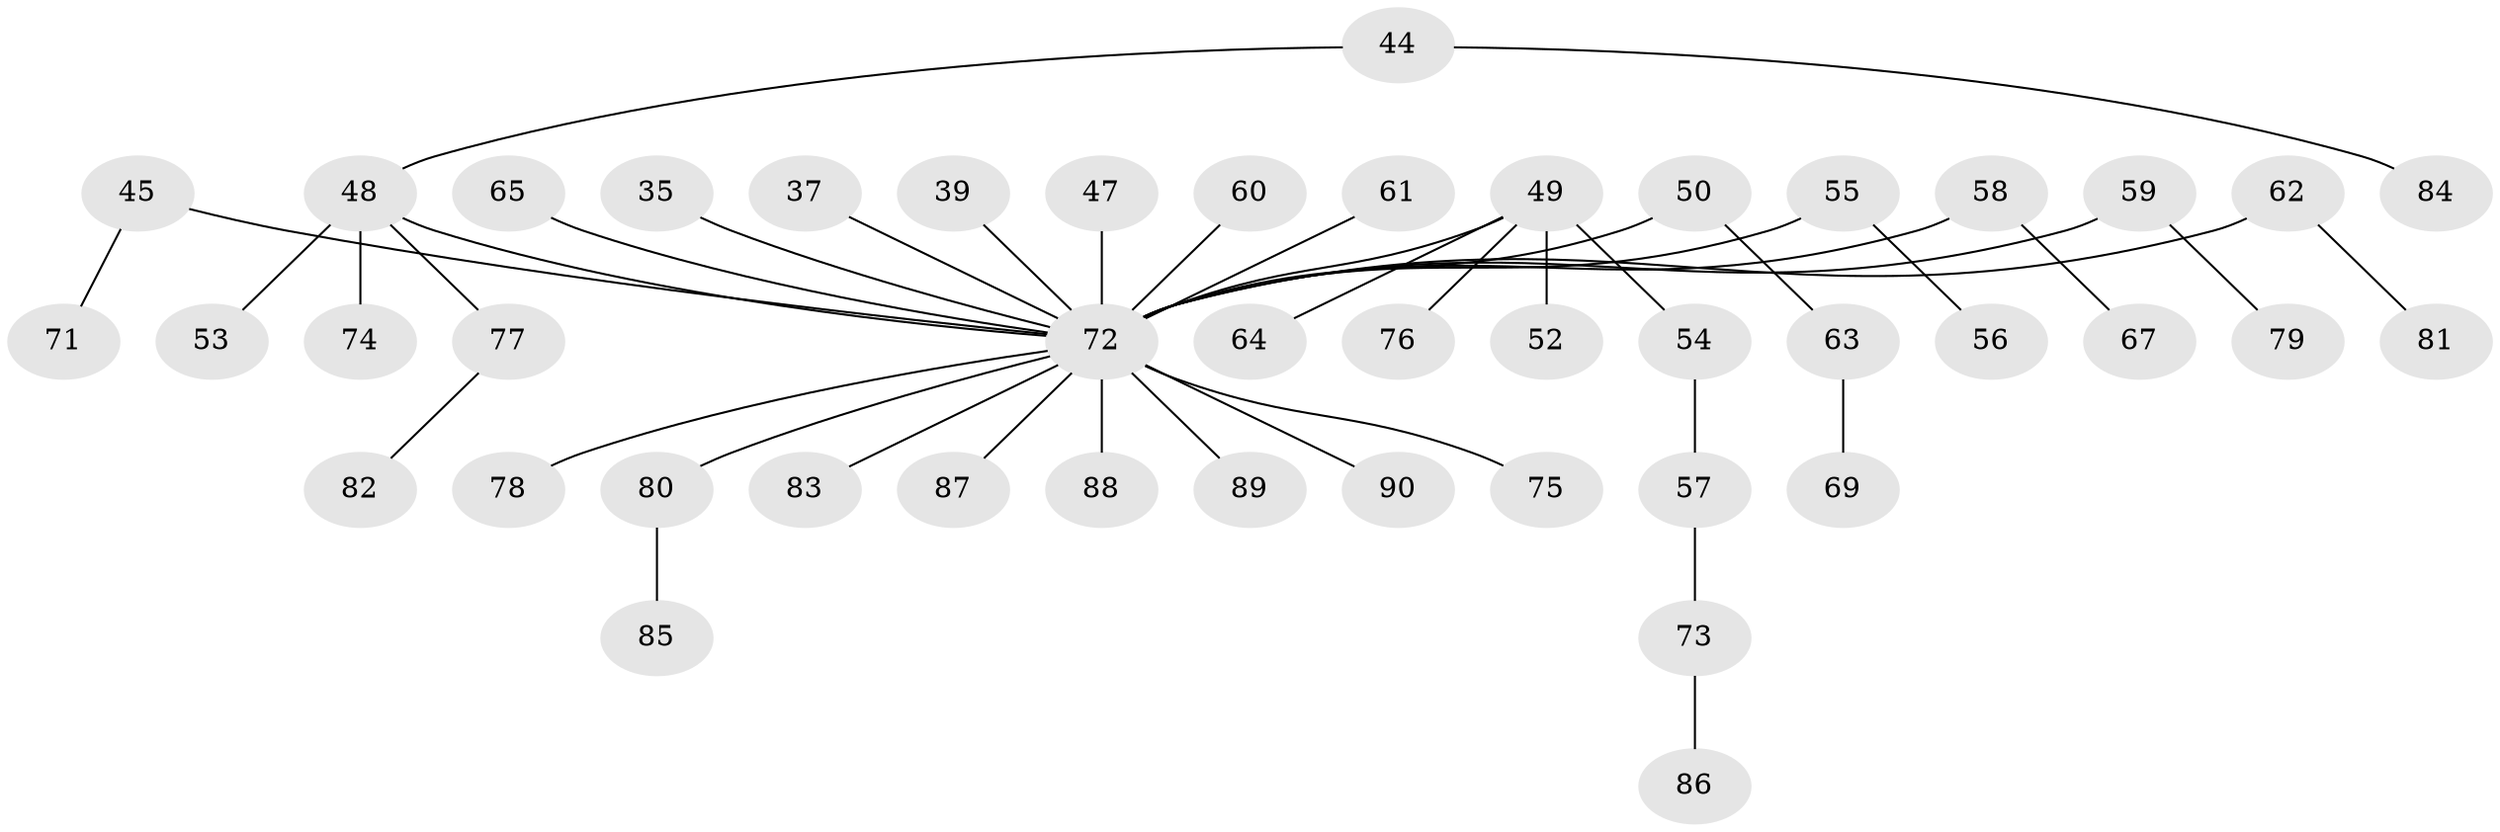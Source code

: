 // original degree distribution, {4: 0.044444444444444446, 5: 0.05555555555555555, 3: 0.07777777777777778, 6: 0.022222222222222223, 1: 0.4444444444444444, 2: 0.35555555555555557}
// Generated by graph-tools (version 1.1) at 2025/53/03/09/25 04:53:19]
// undirected, 45 vertices, 44 edges
graph export_dot {
graph [start="1"]
  node [color=gray90,style=filled];
  35;
  37;
  39;
  44;
  45;
  47;
  48 [super="+14+38+41"];
  49 [super="+31"];
  50;
  52;
  53;
  54;
  55;
  56;
  57;
  58;
  59;
  60;
  61;
  62;
  63;
  64;
  65;
  67;
  69;
  71;
  72 [super="+16+70+18+26+15+51+24+28+34+40+29+42+30"];
  73;
  74;
  75;
  76;
  77;
  78;
  79;
  80;
  81;
  82;
  83;
  84;
  85;
  86;
  87;
  88;
  89;
  90;
  35 -- 72;
  37 -- 72;
  39 -- 72;
  44 -- 84;
  44 -- 48;
  45 -- 71;
  45 -- 72;
  47 -- 72;
  48 -- 53;
  48 -- 72;
  48 -- 74;
  48 -- 77;
  49 -- 52;
  49 -- 64;
  49 -- 76;
  49 -- 54;
  49 -- 72;
  50 -- 63;
  50 -- 72;
  54 -- 57;
  55 -- 56;
  55 -- 72;
  57 -- 73;
  58 -- 67;
  58 -- 72;
  59 -- 79;
  59 -- 72;
  60 -- 72;
  61 -- 72;
  62 -- 81;
  62 -- 72;
  63 -- 69;
  65 -- 72;
  72 -- 75;
  72 -- 90;
  72 -- 80;
  72 -- 83;
  72 -- 89;
  72 -- 88;
  72 -- 78;
  72 -- 87;
  73 -- 86;
  77 -- 82;
  80 -- 85;
}
